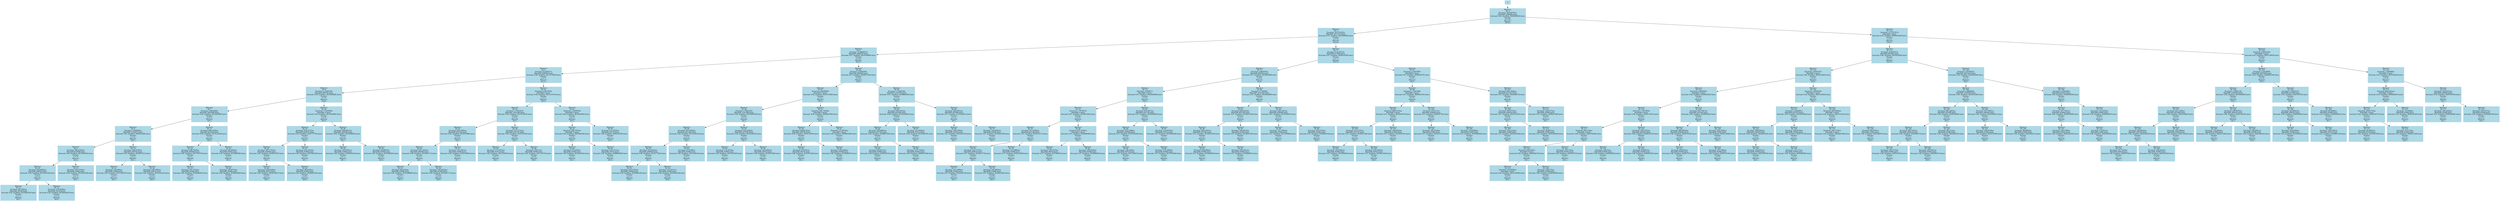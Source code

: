 digraph CallGraph {
  node [shape=box, style=filled, color="lightblue"];
  11 [label="fibonacci\nID: 11\nDuration: 98.7285ms\nMemDiff: 92328 bytes\nSysLoad: 0.00, SysMem: 8515854336 bytes\nParams:\n  n = 1...\nReturns:\n  [0] 1..."];
  12 [label="fibonacci\nID: 12\nDuration: 119.2928ms\nMemDiff: 92120 bytes\nSysLoad: 0.00, SysMem: 8514838528 bytes\nParams:\n  n = 0...\nReturns:\n  [0] 0..."];
  10 [label="fibonacci\nID: 10\nDuration: 554.9862ms\nMemDiff: 458256 bytes\nSysLoad: 0.00, SysMem: 8514232320 bytes\nParams:\n  n = 2...\nReturns:\n  [0] 1..."];
  13 [label="fibonacci\nID: 13\nDuration: 100.7218ms\nMemDiff: 91896 bytes\nSysLoad: 0.00, SysMem: 8513261568 bytes\nParams:\n  n = 1...\nReturns:\n  [0] 1..."];
  9 [label="fibonacci\nID: 9\nDuration: 958.2543ms\nMemDiff: 823088 bytes\nSysLoad: 0.00, SysMem: 8512569344 bytes\nParams:\n  n = 3...\nReturns:\n  [0] 2..."];
  15 [label="fibonacci\nID: 15\nDuration: 104.484ms\nMemDiff: 91896 bytes\nSysLoad: 0.00, SysMem: 8517349376 bytes\nParams:\n  n = 1...\nReturns:\n  [0] 1..."];
  16 [label="fibonacci\nID: 16\nDuration: 108.7095ms\nMemDiff: 92072 bytes\nSysLoad: 0.00, SysMem: 8514310144 bytes\nParams:\n  n = 0...\nReturns:\n  [0] 0..."];
  14 [label="fibonacci\nID: 14\nDuration: 546.8746ms\nMemDiff: 456744 bytes\nSysLoad: 0.00, SysMem: 8519872512 bytes\nParams:\n  n = 2...\nReturns:\n  [0] 1..."];
  8 [label="fibonacci\nID: 8\nDuration: 1.8385841s\nMemDiff: 1552672 bytes\nSysLoad: 0.00, SysMem: 8520212480 bytes\nParams:\n  n = 4...\nReturns:\n  [0] 3..."];
  19 [label="fibonacci\nID: 19\nDuration: 101.7216ms\nMemDiff: 91896 bytes\nSysLoad: 0.00, SysMem: 8514826240 bytes\nParams:\n  n = 1...\nReturns:\n  [0] 1..."];
  20 [label="fibonacci\nID: 20\nDuration: 100.8719ms\nMemDiff: 91896 bytes\nSysLoad: 0.00, SysMem: 8520654848 bytes\nParams:\n  n = 0...\nReturns:\n  [0] 0..."];
  18 [label="fibonacci\nID: 18\nDuration: 496.7506ms\nMemDiff: 456568 bytes\nSysLoad: 0.00, SysMem: 8517193728 bytes\nParams:\n  n = 2...\nReturns:\n  [0] 1..."];
  21 [label="fibonacci\nID: 21\nDuration: 89.5098ms\nMemDiff: 92944 bytes\nSysLoad: 0.00, SysMem: 8514985984 bytes\nParams:\n  n = 1...\nReturns:\n  [0] 1..."];
  17 [label="fibonacci\nID: 17\nDuration: 908.1829ms\nMemDiff: 822304 bytes\nSysLoad: 0.00, SysMem: 8515125248 bytes\nParams:\n  n = 3...\nReturns:\n  [0] 2..."];
  7 [label="fibonacci\nID: 7\nDuration: 3.0812686s\nMemDiff: 2647896 bytes\nSysLoad: 0.00, SysMem: 8514260992 bytes\nParams:\n  n = 5...\nReturns:\n  [0] 5..."];
  25 [label="fibonacci\nID: 25\nDuration: 108.6228ms\nMemDiff: 91912 bytes\nSysLoad: 0.00, SysMem: 8529129472 bytes\nParams:\n  n = 1...\nReturns:\n  [0] 1..."];
  26 [label="fibonacci\nID: 26\nDuration: 98.4334ms\nMemDiff: 91896 bytes\nSysLoad: 0.00, SysMem: 8528605184 bytes\nParams:\n  n = 0...\nReturns:\n  [0] 0..."];
  24 [label="fibonacci\nID: 24\nDuration: 507.1743ms\nMemDiff: 456856 bytes\nSysLoad: 0.00, SysMem: 8528510976 bytes\nParams:\n  n = 2...\nReturns:\n  [0] 1..."];
  27 [label="fibonacci\nID: 27\nDuration: 102.3233ms\nMemDiff: 91896 bytes\nSysLoad: 0.00, SysMem: 8527925248 bytes\nParams:\n  n = 1...\nReturns:\n  [0] 1..."];
  23 [label="fibonacci\nID: 23\nDuration: 912.4113ms\nMemDiff: 823872 bytes\nSysLoad: 0.00, SysMem: 8527777792 bytes\nParams:\n  n = 3...\nReturns:\n  [0] 2..."];
  29 [label="fibonacci\nID: 29\nDuration: 103.8581ms\nMemDiff: 91896 bytes\nSysLoad: 0.00, SysMem: 8529162240 bytes\nParams:\n  n = 1...\nReturns:\n  [0] 1..."];
  30 [label="fibonacci\nID: 30\nDuration: 99.8897ms\nMemDiff: 91896 bytes\nSysLoad: 0.00, SysMem: 8510398464 bytes\nParams:\n  n = 0...\nReturns:\n  [0] 0..."];
  28 [label="fibonacci\nID: 28\nDuration: 506.4857ms\nMemDiff: 456568 bytes\nSysLoad: 0.00, SysMem: 8510398464 bytes\nParams:\n  n = 2...\nReturns:\n  [0] 1..."];
  22 [label="fibonacci\nID: 22\nDuration: 1.7259508s\nMemDiff: 0 bytes\nSysLoad: 0.00, SysMem: 8510382080 bytes\nParams:\n  n = 4...\nReturns:\n  [0] 3..."];
  6 [label="fibonacci\nID: 6\nDuration: 5.1399158s\nMemDiff: 960792 bytes\nSysLoad: 0.00, SysMem: 8510382080 bytes\nParams:\n  n = 6...\nReturns:\n  [0] 8..."];
  35 [label="fibonacci\nID: 35\nDuration: 99.2219ms\nMemDiff: 91896 bytes\nSysLoad: 0.00, SysMem: 8511098880 bytes\nParams:\n  n = 1...\nReturns:\n  [0] 1..."];
  36 [label="fibonacci\nID: 36\nDuration: 103.4423ms\nMemDiff: 91896 bytes\nSysLoad: 0.00, SysMem: 8510451712 bytes\nParams:\n  n = 0...\nReturns:\n  [0] 0..."];
  34 [label="fibonacci\nID: 34\nDuration: 497.1425ms\nMemDiff: 456568 bytes\nSysLoad: 0.00, SysMem: 8510451712 bytes\nParams:\n  n = 2...\nReturns:\n  [0] 1..."];
  37 [label="fibonacci\nID: 37\nDuration: 103.1941ms\nMemDiff: 91896 bytes\nSysLoad: 0.00, SysMem: 8510148608 bytes\nParams:\n  n = 1...\nReturns:\n  [0] 1..."];
  33 [label="fibonacci\nID: 33\nDuration: 924.7506ms\nMemDiff: 821256 bytes\nSysLoad: 0.00, SysMem: 8510074880 bytes\nParams:\n  n = 3...\nReturns:\n  [0] 2..."];
  39 [label="fibonacci\nID: 39\nDuration: 117.2033ms\nMemDiff: 91912 bytes\nSysLoad: 0.00, SysMem: 8511225856 bytes\nParams:\n  n = 1...\nReturns:\n  [0] 1..."];
  40 [label="fibonacci\nID: 40\nDuration: 108.51ms\nMemDiff: 91896 bytes\nSysLoad: 0.00, SysMem: 8511135744 bytes\nParams:\n  n = 0...\nReturns:\n  [0] 0..."];
  38 [label="fibonacci\nID: 38\nDuration: 517.5712ms\nMemDiff: 456776 bytes\nSysLoad: 0.00, SysMem: 8510734336 bytes\nParams:\n  n = 2...\nReturns:\n  [0] 1..."];
  32 [label="fibonacci\nID: 32\nDuration: 1.7425243s\nMemDiff: 1551368 bytes\nSysLoad: 0.00, SysMem: 8510734336 bytes\nParams:\n  n = 4...\nReturns:\n  [0] 3..."];
  43 [label="fibonacci\nID: 43\nDuration: 97.2229ms\nMemDiff: 91992 bytes\nSysLoad: 0.00, SysMem: 8510234624 bytes\nParams:\n  n = 1...\nReturns:\n  [0] 1..."];
  44 [label="fibonacci\nID: 44\nDuration: 135.1571ms\nMemDiff: 91912 bytes\nSysLoad: 0.00, SysMem: 8498094080 bytes\nParams:\n  n = 0...\nReturns:\n  [0] 0..."];
  42 [label="fibonacci\nID: 42\nDuration: 564.7451ms\nMemDiff: 0 bytes\nSysLoad: 0.00, SysMem: 8497885184 bytes\nParams:\n  n = 2...\nReturns:\n  [0] 1..."];
  45 [label="fibonacci\nID: 45\nDuration: 131.2555ms\nMemDiff: 92176 bytes\nSysLoad: 0.08, SysMem: 8495136768 bytes\nParams:\n  n = 1...\nReturns:\n  [0] 1..."];
  41 [label="fibonacci\nID: 41\nDuration: 1.0399544s\nMemDiff: 0 bytes\nSysLoad: 0.08, SysMem: 8510918656 bytes\nParams:\n  n = 3...\nReturns:\n  [0] 2..."];
  31 [label="fibonacci\nID: 31\nDuration: 3.0971003s\nMemDiff: 0 bytes\nSysLoad: 0.08, SysMem: 8511135744 bytes\nParams:\n  n = 5...\nReturns:\n  [0] 5..."];
  5 [label="fibonacci\nID: 5\nDuration: 8.5426477s\nMemDiff: 408504 bytes\nSysLoad: 0.08, SysMem: 8511275008 bytes\nParams:\n  n = 7...\nReturns:\n  [0] 13..."];
  51 [label="fibonacci\nID: 51\nDuration: 100.1533ms\nMemDiff: 91896 bytes\nSysLoad: 0.08, SysMem: 8510685184 bytes\nParams:\n  n = 1...\nReturns:\n  [0] 1..."];
  52 [label="fibonacci\nID: 52\nDuration: 113.7811ms\nMemDiff: 91896 bytes\nSysLoad: 0.08, SysMem: 8510640128 bytes\nParams:\n  n = 0...\nReturns:\n  [0] 0..."];
  50 [label="fibonacci\nID: 50\nDuration: 522.4303ms\nMemDiff: 456600 bytes\nSysLoad: 0.08, SysMem: 8510177280 bytes\nParams:\n  n = 2...\nReturns:\n  [0] 1..."];
  53 [label="fibonacci\nID: 53\nDuration: 97.6198ms\nMemDiff: 91896 bytes\nSysLoad: 0.08, SysMem: 8511246336 bytes\nParams:\n  n = 1...\nReturns:\n  [0] 1..."];
  49 [label="fibonacci\nID: 49\nDuration: 927.6394ms\nMemDiff: 821304 bytes\nSysLoad: 0.08, SysMem: 8511246336 bytes\nParams:\n  n = 3...\nReturns:\n  [0] 2..."];
  55 [label="fibonacci\nID: 55\nDuration: 110.5974ms\nMemDiff: 91896 bytes\nSysLoad: 0.08, SysMem: 8510791680 bytes\nParams:\n  n = 1...\nReturns:\n  [0] 1..."];
  56 [label="fibonacci\nID: 56\nDuration: 102.4882ms\nMemDiff: 92552 bytes\nSysLoad: 0.08, SysMem: 8510672896 bytes\nParams:\n  n = 0...\nReturns:\n  [0] 0..."];
  54 [label="fibonacci\nID: 54\nDuration: 522.2246ms\nMemDiff: 457256 bytes\nSysLoad: 0.08, SysMem: 8510529536 bytes\nParams:\n  n = 2...\nReturns:\n  [0] 1..."];
  48 [label="fibonacci\nID: 48\nDuration: 1.7880145s\nMemDiff: 1551368 bytes\nSysLoad: 0.08, SysMem: 8510496768 bytes\nParams:\n  n = 4...\nReturns:\n  [0] 3..."];
  59 [label="fibonacci\nID: 59\nDuration: 97.0231ms\nMemDiff: 92072 bytes\nSysLoad: 0.08, SysMem: 8510701568 bytes\nParams:\n  n = 1...\nReturns:\n  [0] 1..."];
  60 [label="fibonacci\nID: 60\nDuration: 100.4466ms\nMemDiff: 91896 bytes\nSysLoad: 0.08, SysMem: 8510488576 bytes\nParams:\n  n = 0...\nReturns:\n  [0] 0..."];
  58 [label="fibonacci\nID: 58\nDuration: 488.8133ms\nMemDiff: 456792 bytes\nSysLoad: 0.08, SysMem: 8510119936 bytes\nParams:\n  n = 2...\nReturns:\n  [0] 1..."];
  61 [label="fibonacci\nID: 61\nDuration: 111.9974ms\nMemDiff: 0 bytes\nSysLoad: 0.08, SysMem: 8509992960 bytes\nParams:\n  n = 1...\nReturns:\n  [0] 1..."];
  57 [label="fibonacci\nID: 57\nDuration: 891.7029ms\nMemDiff: 0 bytes\nSysLoad: 0.08, SysMem: 8509947904 bytes\nParams:\n  n = 3...\nReturns:\n  [0] 2..."];
  47 [label="fibonacci\nID: 47\nDuration: 2.9839998s\nMemDiff: 0 bytes\nSysLoad: 0.08, SysMem: 8510713856 bytes\nParams:\n  n = 5...\nReturns:\n  [0] 5..."];
  65 [label="fibonacci\nID: 65\nDuration: 99.9511ms\nMemDiff: 91896 bytes\nSysLoad: 0.08, SysMem: 8509190144 bytes\nParams:\n  n = 1...\nReturns:\n  [0] 1..."];
  66 [label="fibonacci\nID: 66\nDuration: 107.7534ms\nMemDiff: 91896 bytes\nSysLoad: 0.08, SysMem: 8508674048 bytes\nParams:\n  n = 0...\nReturns:\n  [0] 0..."];
  64 [label="fibonacci\nID: 64\nDuration: 529.9861ms\nMemDiff: 457192 bytes\nSysLoad: 0.08, SysMem: 8508657664 bytes\nParams:\n  n = 2...\nReturns:\n  [0] 1..."];
  67 [label="fibonacci\nID: 67\nDuration: 101.9456ms\nMemDiff: 91912 bytes\nSysLoad: 0.08, SysMem: 8510369792 bytes\nParams:\n  n = 1...\nReturns:\n  [0] 1..."];
  63 [label="fibonacci\nID: 63\nDuration: 939.9351ms\nMemDiff: 821944 bytes\nSysLoad: 0.08, SysMem: 8510320640 bytes\nParams:\n  n = 3...\nReturns:\n  [0] 2..."];
  69 [label="fibonacci\nID: 69\nDuration: 100.5399ms\nMemDiff: 92552 bytes\nSysLoad: 0.07, SysMem: 8510255104 bytes\nParams:\n  n = 1...\nReturns:\n  [0] 1..."];
  70 [label="fibonacci\nID: 70\nDuration: 102.4902ms\nMemDiff: 91896 bytes\nSysLoad: 0.07, SysMem: 8510251008 bytes\nParams:\n  n = 0...\nReturns:\n  [0] 0..."];
  68 [label="fibonacci\nID: 68\nDuration: 502.6051ms\nMemDiff: 457608 bytes\nSysLoad: 0.07, SysMem: 8510246912 bytes\nParams:\n  n = 2...\nReturns:\n  [0] 1..."];
  62 [label="fibonacci\nID: 62\nDuration: 1.7428748s\nMemDiff: 1552376 bytes\nSysLoad: 0.07, SysMem: 8509890560 bytes\nParams:\n  n = 4...\nReturns:\n  [0] 3..."];
  46 [label="fibonacci\nID: 46\nDuration: 5.0285594s\nMemDiff: 999248 bytes\nSysLoad: 0.07, SysMem: 8509517824 bytes\nParams:\n  n = 6...\nReturns:\n  [0] 8..."];
  4 [label="fibonacci\nID: 4\nDuration: 13.8828541s\nMemDiff: 1680576 bytes\nSysLoad: 0.07, SysMem: 8510160896 bytes\nParams:\n  n = 8...\nReturns:\n  [0] 21..."];
  77 [label="fibonacci\nID: 77\nDuration: 101.3999ms\nMemDiff: 91896 bytes\nSysLoad: 0.07, SysMem: 8518320128 bytes\nParams:\n  n = 1...\nReturns:\n  [0] 1..."];
  78 [label="fibonacci\nID: 78\nDuration: 109.3993ms\nMemDiff: 91896 bytes\nSysLoad: 0.07, SysMem: 8518651904 bytes\nParams:\n  n = 0...\nReturns:\n  [0] 0..."];
  76 [label="fibonacci\nID: 76\nDuration: 533.7373ms\nMemDiff: 456616 bytes\nSysLoad: 0.07, SysMem: 8518217728 bytes\nParams:\n  n = 2...\nReturns:\n  [0] 1..."];
  79 [label="fibonacci\nID: 79\nDuration: 107.8884ms\nMemDiff: 91896 bytes\nSysLoad: 0.07, SysMem: 8518135808 bytes\nParams:\n  n = 1...\nReturns:\n  [0] 1..."];
  75 [label="fibonacci\nID: 75\nDuration: 971.5059ms\nMemDiff: 821336 bytes\nSysLoad: 0.07, SysMem: 8518131712 bytes\nParams:\n  n = 3...\nReturns:\n  [0] 2..."];
  81 [label="fibonacci\nID: 81\nDuration: 100.4572ms\nMemDiff: 94616 bytes\nSysLoad: 0.07, SysMem: 8517885952 bytes\nParams:\n  n = 1...\nReturns:\n  [0] 1..."];
  82 [label="fibonacci\nID: 82\nDuration: 109.0239ms\nMemDiff: 91896 bytes\nSysLoad: 0.07, SysMem: 8518660096 bytes\nParams:\n  n = 0...\nReturns:\n  [0] 0..."];
  80 [label="fibonacci\nID: 80\nDuration: 507.1654ms\nMemDiff: 0 bytes\nSysLoad: 0.07, SysMem: 8518660096 bytes\nParams:\n  n = 2...\nReturns:\n  [0] 1..."];
  74 [label="fibonacci\nID: 74\nDuration: 1.7974816s\nMemDiff: 0 bytes\nSysLoad: 0.07, SysMem: 8518615040 bytes\nParams:\n  n = 4...\nReturns:\n  [0] 3..."];
  85 [label="fibonacci\nID: 85\nDuration: 106.246ms\nMemDiff: 91912 bytes\nSysLoad: 0.07, SysMem: 8517206016 bytes\nParams:\n  n = 1...\nReturns:\n  [0] 1..."];
  86 [label="fibonacci\nID: 86\nDuration: 101.2999ms\nMemDiff: 91896 bytes\nSysLoad: 0.07, SysMem: 8517070848 bytes\nParams:\n  n = 0...\nReturns:\n  [0] 0..."];
  84 [label="fibonacci\nID: 84\nDuration: 522.3388ms\nMemDiff: 456984 bytes\nSysLoad: 0.07, SysMem: 8518762496 bytes\nParams:\n  n = 2...\nReturns:\n  [0] 1..."];
  87 [label="fibonacci\nID: 87\nDuration: 114.6976ms\nMemDiff: 91912 bytes\nSysLoad: 0.07, SysMem: 8518299648 bytes\nParams:\n  n = 1...\nReturns:\n  [0] 1..."];
  83 [label="fibonacci\nID: 83\nDuration: 951.6971ms\nMemDiff: 821736 bytes\nSysLoad: 0.07, SysMem: 8518299648 bytes\nParams:\n  n = 3...\nReturns:\n  [0] 2..."];
  73 [label="fibonacci\nID: 73\nDuration: 3.058971s\nMemDiff: 0 bytes\nSysLoad: 0.07, SysMem: 8518299648 bytes\nParams:\n  n = 5...\nReturns:\n  [0] 5..."];
  91 [label="fibonacci\nID: 91\nDuration: 98.6908ms\nMemDiff: 91896 bytes\nSysLoad: 0.07, SysMem: 8518299648 bytes\nParams:\n  n = 1...\nReturns:\n  [0] 1..."];
  92 [label="fibonacci\nID: 92\nDuration: 106.3451ms\nMemDiff: 91896 bytes\nSysLoad: 0.07, SysMem: 8518828032 bytes\nParams:\n  n = 0...\nReturns:\n  [0] 0..."];
  90 [label="fibonacci\nID: 90\nDuration: 495.2187ms\nMemDiff: 457160 bytes\nSysLoad: 0.07, SysMem: 8518451200 bytes\nParams:\n  n = 2...\nReturns:\n  [0] 1..."];
  93 [label="fibonacci\nID: 93\nDuration: 100.8219ms\nMemDiff: 91944 bytes\nSysLoad: 0.07, SysMem: 8518451200 bytes\nParams:\n  n = 1...\nReturns:\n  [0] 1..."];
  89 [label="fibonacci\nID: 89\nDuration: 893.6453ms\nMemDiff: 822136 bytes\nSysLoad: 0.07, SysMem: 8518451200 bytes\nParams:\n  n = 3...\nReturns:\n  [0] 2..."];
  95 [label="fibonacci\nID: 95\nDuration: 121.7469ms\nMemDiff: 91896 bytes\nSysLoad: 0.07, SysMem: 8517459968 bytes\nParams:\n  n = 1...\nReturns:\n  [0] 1..."];
  96 [label="fibonacci\nID: 96\nDuration: 105.2725ms\nMemDiff: 91896 bytes\nSysLoad: 0.07, SysMem: 8518856704 bytes\nParams:\n  n = 0...\nReturns:\n  [0] 0..."];
  94 [label="fibonacci\nID: 94\nDuration: 548.1047ms\nMemDiff: 456600 bytes\nSysLoad: 0.07, SysMem: 8518766592 bytes\nParams:\n  n = 2...\nReturns:\n  [0] 1..."];
  88 [label="fibonacci\nID: 88\nDuration: 1.736408s\nMemDiff: 1551544 bytes\nSysLoad: 0.07, SysMem: 8516816896 bytes\nParams:\n  n = 4...\nReturns:\n  [0] 3..."];
  72 [label="fibonacci\nID: 72\nDuration: 5.0930435s\nMemDiff: 965832 bytes\nSysLoad: 0.07, SysMem: 8516816896 bytes\nParams:\n  n = 6...\nReturns:\n  [0] 8..."];
  101 [label="fibonacci\nID: 101\nDuration: 102.0306ms\nMemDiff: 91896 bytes\nSysLoad: 0.07, SysMem: 8515952640 bytes\nParams:\n  n = 1...\nReturns:\n  [0] 1..."];
  102 [label="fibonacci\nID: 102\nDuration: 103.3444ms\nMemDiff: 92552 bytes\nSysLoad: 0.07, SysMem: 8518811648 bytes\nParams:\n  n = 0...\nReturns:\n  [0] 0..."];
  100 [label="fibonacci\nID: 100\nDuration: 511.2197ms\nMemDiff: 457272 bytes\nSysLoad: 0.07, SysMem: 8518811648 bytes\nParams:\n  n = 2...\nReturns:\n  [0] 1..."];
  103 [label="fibonacci\nID: 103\nDuration: 100.6362ms\nMemDiff: 91896 bytes\nSysLoad: 0.07, SysMem: 8518303744 bytes\nParams:\n  n = 1...\nReturns:\n  [0] 1..."];
  99 [label="fibonacci\nID: 99\nDuration: 898.5219ms\nMemDiff: 0 bytes\nSysLoad: 0.07, SysMem: 8518303744 bytes\nParams:\n  n = 3...\nReturns:\n  [0] 2..."];
  105 [label="fibonacci\nID: 105\nDuration: 100.1534ms\nMemDiff: 91896 bytes\nSysLoad: 0.07, SysMem: 8516513792 bytes\nParams:\n  n = 1...\nReturns:\n  [0] 1..."];
  106 [label="fibonacci\nID: 106\nDuration: 114.6586ms\nMemDiff: 91896 bytes\nSysLoad: 0.07, SysMem: 8470683648 bytes\nParams:\n  n = 0...\nReturns:\n  [0] 0..."];
  104 [label="fibonacci\nID: 104\nDuration: 516.411ms\nMemDiff: 456600 bytes\nSysLoad: 0.07, SysMem: 8469307392 bytes\nParams:\n  n = 2...\nReturns:\n  [0] 1..."];
  98 [label="fibonacci\nID: 98\nDuration: 1.7261466s\nMemDiff: 0 bytes\nSysLoad: 0.07, SysMem: 8469254144 bytes\nParams:\n  n = 4...\nReturns:\n  [0] 3..."];
  109 [label="fibonacci\nID: 109\nDuration: 102.1223ms\nMemDiff: 91896 bytes\nSysLoad: 0.07, SysMem: 8455610368 bytes\nParams:\n  n = 1...\nReturns:\n  [0] 1..."];
  110 [label="fibonacci\nID: 110\nDuration: 99.8651ms\nMemDiff: 91896 bytes\nSysLoad: 0.07, SysMem: 8455528448 bytes\nParams:\n  n = 0...\nReturns:\n  [0] 0..."];
  108 [label="fibonacci\nID: 108\nDuration: 504.9726ms\nMemDiff: 456616 bytes\nSysLoad: 0.07, SysMem: 8455516160 bytes\nParams:\n  n = 2...\nReturns:\n  [0] 1..."];
  111 [label="fibonacci\nID: 111\nDuration: 100.6175ms\nMemDiff: 91896 bytes\nSysLoad: 0.07, SysMem: 8458231808 bytes\nParams:\n  n = 1...\nReturns:\n  [0] 1..."];
  107 [label="fibonacci\nID: 107\nDuration: 903.7844ms\nMemDiff: 821352 bytes\nSysLoad: 0.07, SysMem: 8458186752 bytes\nParams:\n  n = 3...\nReturns:\n  [0] 2..."];
  97 [label="fibonacci\nID: 97\nDuration: 2.9267695s\nMemDiff: 0 bytes\nSysLoad: 0.07, SysMem: 8458186752 bytes\nParams:\n  n = 5...\nReturns:\n  [0] 5..."];
  71 [label="fibonacci\nID: 71\nDuration: 8.3170215s\nMemDiff: 417688 bytes\nSysLoad: 0.07, SysMem: 8458141696 bytes\nParams:\n  n = 7...\nReturns:\n  [0] 13..."];
  3 [label="fibonacci\nID: 3\nDuration: 22.5176223s\nMemDiff: 2371152 bytes\nSysLoad: 0.07, SysMem: 8457666560 bytes\nParams:\n  n = 9...\nReturns:\n  [0] 34..."];
  119 [label="fibonacci\nID: 119\nDuration: 116.3668ms\nMemDiff: 0 bytes\nSysLoad: 0.06, SysMem: 8457146368 bytes\nParams:\n  n = 1...\nReturns:\n  [0] 1..."];
  120 [label="fibonacci\nID: 120\nDuration: 108.372ms\nMemDiff: 91896 bytes\nSysLoad: 0.06, SysMem: 8456560640 bytes\nParams:\n  n = 0...\nReturns:\n  [0] 0..."];
  118 [label="fibonacci\nID: 118\nDuration: 528.293ms\nMemDiff: 0 bytes\nSysLoad: 0.06, SysMem: 8456564736 bytes\nParams:\n  n = 2...\nReturns:\n  [0] 1..."];
  121 [label="fibonacci\nID: 121\nDuration: 100.152ms\nMemDiff: 91992 bytes\nSysLoad: 0.06, SysMem: 8457633792 bytes\nParams:\n  n = 1...\nReturns:\n  [0] 1..."];
  117 [label="fibonacci\nID: 117\nDuration: 935.159ms\nMemDiff: 0 bytes\nSysLoad: 0.06, SysMem: 8456765440 bytes\nParams:\n  n = 3...\nReturns:\n  [0] 2..."];
  123 [label="fibonacci\nID: 123\nDuration: 100.02ms\nMemDiff: 91896 bytes\nSysLoad: 0.06, SysMem: 8456568832 bytes\nParams:\n  n = 1...\nReturns:\n  [0] 1..."];
  124 [label="fibonacci\nID: 124\nDuration: 99.9497ms\nMemDiff: 91896 bytes\nSysLoad: 0.06, SysMem: 8456302592 bytes\nParams:\n  n = 0...\nReturns:\n  [0] 0..."];
  122 [label="fibonacci\nID: 122\nDuration: 502.7352ms\nMemDiff: 456584 bytes\nSysLoad: 0.06, SysMem: 8454619136 bytes\nParams:\n  n = 2...\nReturns:\n  [0] 1..."];
  116 [label="fibonacci\nID: 116\nDuration: 1.7415846s\nMemDiff: 0 bytes\nSysLoad: 0.06, SysMem: 8454172672 bytes\nParams:\n  n = 4...\nReturns:\n  [0] 3..."];
  127 [label="fibonacci\nID: 127\nDuration: 98.6934ms\nMemDiff: 91896 bytes\nSysLoad: 0.06, SysMem: 8456179712 bytes\nParams:\n  n = 1...\nReturns:\n  [0] 1..."];
  128 [label="fibonacci\nID: 128\nDuration: 101.1084ms\nMemDiff: 91896 bytes\nSysLoad: 0.06, SysMem: 8456151040 bytes\nParams:\n  n = 0...\nReturns:\n  [0] 0..."];
  126 [label="fibonacci\nID: 126\nDuration: 485.0963ms\nMemDiff: 456600 bytes\nSysLoad: 0.06, SysMem: 8456151040 bytes\nParams:\n  n = 2...\nReturns:\n  [0] 1..."];
  129 [label="fibonacci\nID: 129\nDuration: 104.7932ms\nMemDiff: 91896 bytes\nSysLoad: 0.06, SysMem: 8456110080 bytes\nParams:\n  n = 1...\nReturns:\n  [0] 1..."];
  125 [label="fibonacci\nID: 125\nDuration: 891.7667ms\nMemDiff: 821304 bytes\nSysLoad: 0.06, SysMem: 8456065024 bytes\nParams:\n  n = 3...\nReturns:\n  [0] 2..."];
  115 [label="fibonacci\nID: 115\nDuration: 2.9293863s\nMemDiff: 0 bytes\nSysLoad: 0.06, SysMem: 8455659520 bytes\nParams:\n  n = 5...\nReturns:\n  [0] 5..."];
  133 [label="fibonacci\nID: 133\nDuration: 100.4051ms\nMemDiff: 91896 bytes\nSysLoad: 0.06, SysMem: 8455798784 bytes\nParams:\n  n = 1...\nReturns:\n  [0] 1..."];
  134 [label="fibonacci\nID: 134\nDuration: 131.137ms\nMemDiff: 91896 bytes\nSysLoad: 0.06, SysMem: 8455380992 bytes\nParams:\n  n = 0...\nReturns:\n  [0] 0..."];
  132 [label="fibonacci\nID: 132\nDuration: 598.6942ms\nMemDiff: 456616 bytes\nSysLoad: 0.06, SysMem: 8454631424 bytes\nParams:\n  n = 2...\nReturns:\n  [0] 1..."];
  135 [label="fibonacci\nID: 135\nDuration: 108.3918ms\nMemDiff: 91896 bytes\nSysLoad: 0.06, SysMem: 8455737344 bytes\nParams:\n  n = 1...\nReturns:\n  [0] 1..."];
  131 [label="fibonacci\nID: 131\nDuration: 1.0258661s\nMemDiff: 821352 bytes\nSysLoad: 0.06, SysMem: 8455593984 bytes\nParams:\n  n = 3...\nReturns:\n  [0] 2..."];
  137 [label="fibonacci\nID: 137\nDuration: 102.7155ms\nMemDiff: 0 bytes\nSysLoad: 0.06, SysMem: 8455487488 bytes\nParams:\n  n = 1...\nReturns:\n  [0] 1..."];
  138 [label="fibonacci\nID: 138\nDuration: 98.0785ms\nMemDiff: 91960 bytes\nSysLoad: 0.06, SysMem: 8455294976 bytes\nParams:\n  n = 0...\nReturns:\n  [0] 0..."];
  136 [label="fibonacci\nID: 136\nDuration: 503.9266ms\nMemDiff: 0 bytes\nSysLoad: 0.06, SysMem: 8455151616 bytes\nParams:\n  n = 2...\nReturns:\n  [0] 1..."];
  130 [label="fibonacci\nID: 130\nDuration: 1.8350228s\nMemDiff: 0 bytes\nSysLoad: 0.06, SysMem: 8455102464 bytes\nParams:\n  n = 4...\nReturns:\n  [0] 3..."];
  114 [label="fibonacci\nID: 114\nDuration: 5.0591522s\nMemDiff: 0 bytes\nSysLoad: 0.06, SysMem: 8455102464 bytes\nParams:\n  n = 6...\nReturns:\n  [0] 8..."];
  143 [label="fibonacci\nID: 143\nDuration: 102.2714ms\nMemDiff: 91896 bytes\nSysLoad: 0.06, SysMem: 8455143424 bytes\nParams:\n  n = 1...\nReturns:\n  [0] 1..."];
  144 [label="fibonacci\nID: 144\nDuration: 100.7041ms\nMemDiff: 91896 bytes\nSysLoad: 0.06, SysMem: 8455090176 bytes\nParams:\n  n = 0...\nReturns:\n  [0] 0..."];
  142 [label="fibonacci\nID: 142\nDuration: 493.7591ms\nMemDiff: 456616 bytes\nSysLoad: 0.06, SysMem: 8455090176 bytes\nParams:\n  n = 2...\nReturns:\n  [0] 1..."];
  145 [label="fibonacci\nID: 145\nDuration: 99.1114ms\nMemDiff: 91896 bytes\nSysLoad: 0.06, SysMem: 8455483392 bytes\nParams:\n  n = 1...\nReturns:\n  [0] 1..."];
  141 [label="fibonacci\nID: 141\nDuration: 883.2605ms\nMemDiff: 821480 bytes\nSysLoad: 0.06, SysMem: 8455024640 bytes\nParams:\n  n = 3...\nReturns:\n  [0] 2..."];
  147 [label="fibonacci\nID: 147\nDuration: 109.3978ms\nMemDiff: 91896 bytes\nSysLoad: 0.06, SysMem: 8435716096 bytes\nParams:\n  n = 1...\nReturns:\n  [0] 1..."];
  148 [label="fibonacci\nID: 148\nDuration: 98.4893ms\nMemDiff: 91896 bytes\nSysLoad: 0.06, SysMem: 8422592512 bytes\nParams:\n  n = 0...\nReturns:\n  [0] 0..."];
  146 [label="fibonacci\nID: 146\nDuration: 501.5995ms\nMemDiff: 456600 bytes\nSysLoad: 0.06, SysMem: 8422588416 bytes\nParams:\n  n = 2...\nReturns:\n  [0] 1..."];
  140 [label="fibonacci\nID: 140\nDuration: 1.6983885s\nMemDiff: 1550936 bytes\nSysLoad: 0.06, SysMem: 8422543360 bytes\nParams:\n  n = 4...\nReturns:\n  [0] 3..."];
  151 [label="fibonacci\nID: 151\nDuration: 100.7789ms\nMemDiff: 91896 bytes\nSysLoad: 0.06, SysMem: 8425230336 bytes\nParams:\n  n = 1...\nReturns:\n  [0] 1..."];
  152 [label="fibonacci\nID: 152\nDuration: 115.951ms\nMemDiff: 91896 bytes\nSysLoad: 0.06, SysMem: 8424955904 bytes\nParams:\n  n = 0...\nReturns:\n  [0] 0..."];
  150 [label="fibonacci\nID: 150\nDuration: 557.7283ms\nMemDiff: 458904 bytes\nSysLoad: 0.06, SysMem: 8424878080 bytes\nParams:\n  n = 2...\nReturns:\n  [0] 1..."];
  153 [label="fibonacci\nID: 153\nDuration: 112.3556ms\nMemDiff: 91896 bytes\nSysLoad: 0.06, SysMem: 8426008576 bytes\nParams:\n  n = 1...\nReturns:\n  [0] 1..."];
  149 [label="fibonacci\nID: 149\nDuration: 1.0354496s\nMemDiff: 823624 bytes\nSysLoad: 0.06, SysMem: 8438059008 bytes\nParams:\n  n = 3...\nReturns:\n  [0] 2..."];
  139 [label="fibonacci\nID: 139\nDuration: 3.0576023s\nMemDiff: 2647432 bytes\nSysLoad: 0.06, SysMem: 8433930240 bytes\nParams:\n  n = 5...\nReturns:\n  [0] 5..."];
  113 [label="fibonacci\nID: 113\nDuration: 8.4207813s\nMemDiff: 491696 bytes\nSysLoad: 0.06, SysMem: 8433418240 bytes\nParams:\n  n = 7...\nReturns:\n  [0] 13..."];
  159 [label="fibonacci\nID: 159\nDuration: 101.7409ms\nMemDiff: 92024 bytes\nSysLoad: 0.06, SysMem: 8460570624 bytes\nParams:\n  n = 1...\nReturns:\n  [0] 1..."];
  160 [label="fibonacci\nID: 160\nDuration: 100.6418ms\nMemDiff: 91896 bytes\nSysLoad: 0.06, SysMem: 8461840384 bytes\nParams:\n  n = 0...\nReturns:\n  [0] 0..."];
  158 [label="fibonacci\nID: 158\nDuration: 503.8832ms\nMemDiff: 456744 bytes\nSysLoad: 0.06, SysMem: 8461582336 bytes\nParams:\n  n = 2...\nReturns:\n  [0] 1..."];
  161 [label="fibonacci\nID: 161\nDuration: 100.1864ms\nMemDiff: 91896 bytes\nSysLoad: 0.06, SysMem: 8461185024 bytes\nParams:\n  n = 1...\nReturns:\n  [0] 1..."];
  157 [label="fibonacci\nID: 157\nDuration: 922.7369ms\nMemDiff: 821480 bytes\nSysLoad: 0.06, SysMem: 8461254656 bytes\nParams:\n  n = 3...\nReturns:\n  [0] 2..."];
  163 [label="fibonacci\nID: 163\nDuration: 114.4822ms\nMemDiff: 91896 bytes\nSysLoad: 0.06, SysMem: 8462573568 bytes\nParams:\n  n = 1...\nReturns:\n  [0] 1..."];
  164 [label="fibonacci\nID: 164\nDuration: 109.4001ms\nMemDiff: 91896 bytes\nSysLoad: 0.06, SysMem: 8461488128 bytes\nParams:\n  n = 0...\nReturns:\n  [0] 0..."];
  162 [label="fibonacci\nID: 162\nDuration: 528.9976ms\nMemDiff: 456616 bytes\nSysLoad: 0.06, SysMem: 8462102528 bytes\nParams:\n  n = 2...\nReturns:\n  [0] 1..."];
  156 [label="fibonacci\nID: 156\nDuration: 1.7890118s\nMemDiff: 1550920 bytes\nSysLoad: 0.06, SysMem: 8470446080 bytes\nParams:\n  n = 4...\nReturns:\n  [0] 3..."];
  167 [label="fibonacci\nID: 167\nDuration: 102.6399ms\nMemDiff: 91896 bytes\nSysLoad: 0.05, SysMem: 8513093632 bytes\nParams:\n  n = 1...\nReturns:\n  [0] 1..."];
  168 [label="fibonacci\nID: 168\nDuration: 148.1581ms\nMemDiff: 91912 bytes\nSysLoad: 0.05, SysMem: 8529891328 bytes\nParams:\n  n = 0...\nReturns:\n  [0] 0..."];
  166 [label="fibonacci\nID: 166\nDuration: 626.8042ms\nMemDiff: 456632 bytes\nSysLoad: 0.05, SysMem: 8545562624 bytes\nParams:\n  n = 2...\nReturns:\n  [0] 1..."];
  169 [label="fibonacci\nID: 169\nDuration: 89.3888ms\nMemDiff: 91896 bytes\nSysLoad: 0.05, SysMem: 8566648832 bytes\nParams:\n  n = 1...\nReturns:\n  [0] 1..."];
  165 [label="fibonacci\nID: 165\nDuration: 1.0582215s\nMemDiff: 821368 bytes\nSysLoad: 0.05, SysMem: 8567037952 bytes\nParams:\n  n = 3...\nReturns:\n  [0] 2..."];
  155 [label="fibonacci\nID: 155\nDuration: 3.1614969s\nMemDiff: 2647656 bytes\nSysLoad: 0.05, SysMem: 8584925184 bytes\nParams:\n  n = 5...\nReturns:\n  [0] 5..."];
  173 [label="fibonacci\nID: 173\nDuration: 65.4861ms\nMemDiff: 91912 bytes\nSysLoad: 0.05, SysMem: 8578347008 bytes\nParams:\n  n = 1...\nReturns:\n  [0] 1..."];
  174 [label="fibonacci\nID: 174\nDuration: 78.1713ms\nMemDiff: 91896 bytes\nSysLoad: 0.05, SysMem: 8583311360 bytes\nParams:\n  n = 0...\nReturns:\n  [0] 0..."];
  172 [label="fibonacci\nID: 172\nDuration: 358.5174ms\nMemDiff: 0 bytes\nSysLoad: 0.05, SysMem: 8588722176 bytes\nParams:\n  n = 2...\nReturns:\n  [0] 1..."];
  175 [label="fibonacci\nID: 175\nDuration: 74.2589ms\nMemDiff: 91896 bytes\nSysLoad: 0.05, SysMem: 8594104320 bytes\nParams:\n  n = 1...\nReturns:\n  [0] 1..."];
  171 [label="fibonacci\nID: 171\nDuration: 664.0361ms\nMemDiff: 0 bytes\nSysLoad: 0.05, SysMem: 8594006016 bytes\nParams:\n  n = 3...\nReturns:\n  [0] 2..."];
  177 [label="fibonacci\nID: 177\nDuration: 100.2449ms\nMemDiff: 92288 bytes\nSysLoad: 0.05, SysMem: 8593620992 bytes\nParams:\n  n = 1...\nReturns:\n  [0] 1..."];
  178 [label="fibonacci\nID: 178\nDuration: 100.3571ms\nMemDiff: 91896 bytes\nSysLoad: 0.05, SysMem: 8593440768 bytes\nParams:\n  n = 0...\nReturns:\n  [0] 0..."];
  176 [label="fibonacci\nID: 176\nDuration: 529.5221ms\nMemDiff: 456992 bytes\nSysLoad: 0.05, SysMem: 8597397504 bytes\nParams:\n  n = 2...\nReturns:\n  [0] 1..."];
  170 [label="fibonacci\nID: 170\nDuration: 1.4584864s\nMemDiff: 0 bytes\nSysLoad: 0.05, SysMem: 8597299200 bytes\nParams:\n  n = 4...\nReturns:\n  [0] 3..."];
  154 [label="fibonacci\nID: 154\nDuration: 4.9262326s\nMemDiff: 0 bytes\nSysLoad: 0.05, SysMem: 8597159936 bytes\nParams:\n  n = 6...\nReturns:\n  [0] 8..."];
  112 [label="fibonacci\nID: 112\nDuration: 13.7357913s\nMemDiff: 0 bytes\nSysLoad: 0.05, SysMem: 8594534400 bytes\nParams:\n  n = 8...\nReturns:\n  [0] 21..."];
  2 [label="fibonacci\nID: 2\nDuration: 36.5597947s\nMemDiff: 1048664 bytes\nSysLoad: 0.05, SysMem: 8594489344 bytes\nParams:\n  n = 10...\nReturns:\n  [0] 55..."];
  10 -> 11;
  10 -> 12;
  9 -> 10;
  9 -> 13;
  8 -> 9;
  14 -> 15;
  14 -> 16;
  8 -> 14;
  7 -> 8;
  18 -> 19;
  18 -> 20;
  17 -> 18;
  17 -> 21;
  7 -> 17;
  6 -> 7;
  24 -> 25;
  24 -> 26;
  23 -> 24;
  23 -> 27;
  22 -> 23;
  28 -> 29;
  28 -> 30;
  22 -> 28;
  6 -> 22;
  5 -> 6;
  34 -> 35;
  34 -> 36;
  33 -> 34;
  33 -> 37;
  32 -> 33;
  38 -> 39;
  38 -> 40;
  32 -> 38;
  31 -> 32;
  42 -> 43;
  42 -> 44;
  41 -> 42;
  41 -> 45;
  31 -> 41;
  5 -> 31;
  4 -> 5;
  50 -> 51;
  50 -> 52;
  49 -> 50;
  49 -> 53;
  48 -> 49;
  54 -> 55;
  54 -> 56;
  48 -> 54;
  47 -> 48;
  58 -> 59;
  58 -> 60;
  57 -> 58;
  57 -> 61;
  47 -> 57;
  46 -> 47;
  64 -> 65;
  64 -> 66;
  63 -> 64;
  63 -> 67;
  62 -> 63;
  68 -> 69;
  68 -> 70;
  62 -> 68;
  46 -> 62;
  4 -> 46;
  3 -> 4;
  76 -> 77;
  76 -> 78;
  75 -> 76;
  75 -> 79;
  74 -> 75;
  80 -> 81;
  80 -> 82;
  74 -> 80;
  73 -> 74;
  84 -> 85;
  84 -> 86;
  83 -> 84;
  83 -> 87;
  73 -> 83;
  72 -> 73;
  90 -> 91;
  90 -> 92;
  89 -> 90;
  89 -> 93;
  88 -> 89;
  94 -> 95;
  94 -> 96;
  88 -> 94;
  72 -> 88;
  71 -> 72;
  100 -> 101;
  100 -> 102;
  99 -> 100;
  99 -> 103;
  98 -> 99;
  104 -> 105;
  104 -> 106;
  98 -> 104;
  97 -> 98;
  108 -> 109;
  108 -> 110;
  107 -> 108;
  107 -> 111;
  97 -> 107;
  71 -> 97;
  3 -> 71;
  2 -> 3;
  118 -> 119;
  118 -> 120;
  117 -> 118;
  117 -> 121;
  116 -> 117;
  122 -> 123;
  122 -> 124;
  116 -> 122;
  115 -> 116;
  126 -> 127;
  126 -> 128;
  125 -> 126;
  125 -> 129;
  115 -> 125;
  114 -> 115;
  132 -> 133;
  132 -> 134;
  131 -> 132;
  131 -> 135;
  130 -> 131;
  136 -> 137;
  136 -> 138;
  130 -> 136;
  114 -> 130;
  113 -> 114;
  142 -> 143;
  142 -> 144;
  141 -> 142;
  141 -> 145;
  140 -> 141;
  146 -> 147;
  146 -> 148;
  140 -> 146;
  139 -> 140;
  150 -> 151;
  150 -> 152;
  149 -> 150;
  149 -> 153;
  139 -> 149;
  113 -> 139;
  112 -> 113;
  158 -> 159;
  158 -> 160;
  157 -> 158;
  157 -> 161;
  156 -> 157;
  162 -> 163;
  162 -> 164;
  156 -> 162;
  155 -> 156;
  166 -> 167;
  166 -> 168;
  165 -> 166;
  165 -> 169;
  155 -> 165;
  154 -> 155;
  172 -> 173;
  172 -> 174;
  171 -> 172;
  171 -> 175;
  170 -> 171;
  176 -> 177;
  176 -> 178;
  170 -> 176;
  154 -> 170;
  112 -> 154;
  2 -> 112;
  1 -> 2;
}
